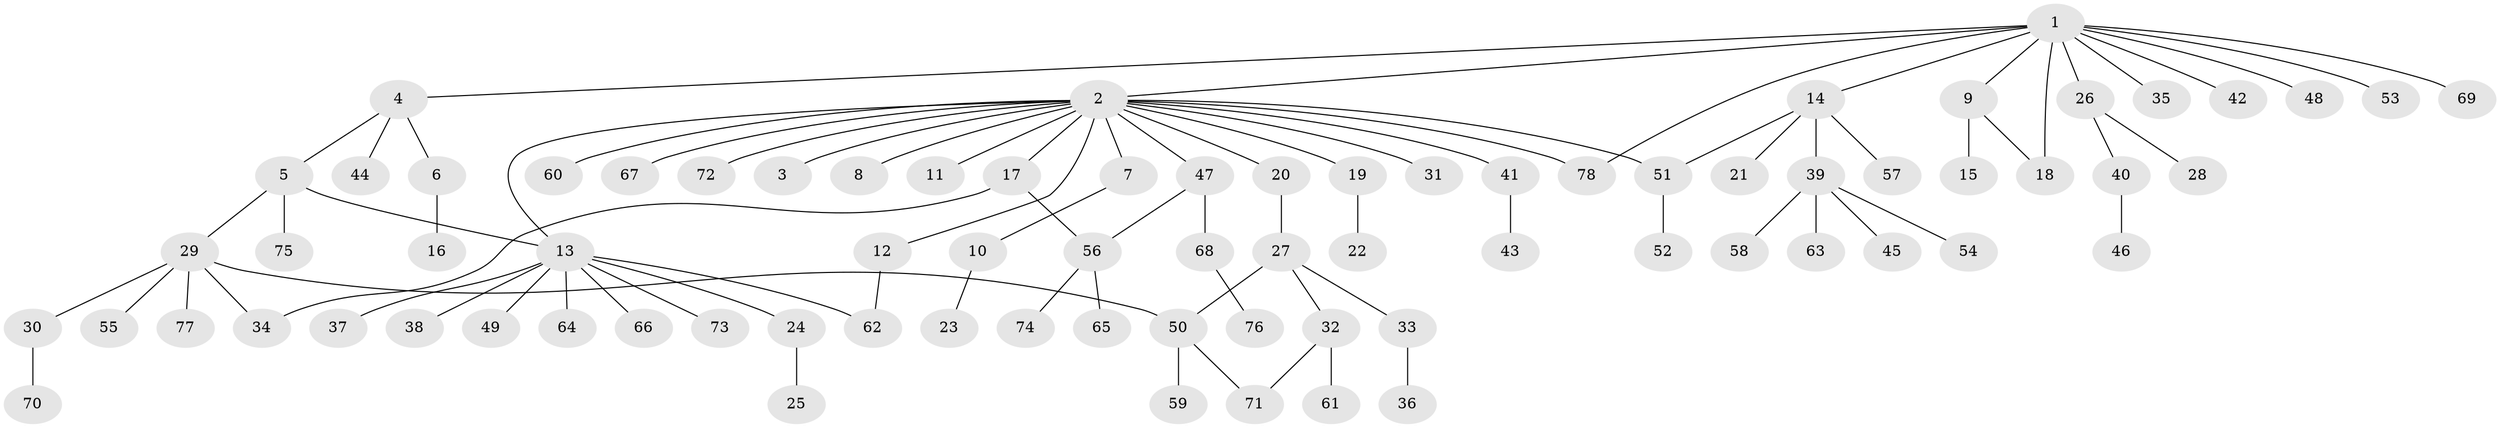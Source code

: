 // coarse degree distribution, {11: 0.02564102564102564, 18: 0.02564102564102564, 1: 0.5897435897435898, 4: 0.05128205128205128, 5: 0.02564102564102564, 2: 0.20512820512820512, 3: 0.07692307692307693}
// Generated by graph-tools (version 1.1) at 2025/18/03/04/25 18:18:04]
// undirected, 78 vertices, 86 edges
graph export_dot {
graph [start="1"]
  node [color=gray90,style=filled];
  1;
  2;
  3;
  4;
  5;
  6;
  7;
  8;
  9;
  10;
  11;
  12;
  13;
  14;
  15;
  16;
  17;
  18;
  19;
  20;
  21;
  22;
  23;
  24;
  25;
  26;
  27;
  28;
  29;
  30;
  31;
  32;
  33;
  34;
  35;
  36;
  37;
  38;
  39;
  40;
  41;
  42;
  43;
  44;
  45;
  46;
  47;
  48;
  49;
  50;
  51;
  52;
  53;
  54;
  55;
  56;
  57;
  58;
  59;
  60;
  61;
  62;
  63;
  64;
  65;
  66;
  67;
  68;
  69;
  70;
  71;
  72;
  73;
  74;
  75;
  76;
  77;
  78;
  1 -- 2;
  1 -- 4;
  1 -- 9;
  1 -- 14;
  1 -- 18;
  1 -- 26;
  1 -- 35;
  1 -- 42;
  1 -- 48;
  1 -- 53;
  1 -- 69;
  1 -- 78;
  2 -- 3;
  2 -- 7;
  2 -- 8;
  2 -- 11;
  2 -- 12;
  2 -- 13;
  2 -- 17;
  2 -- 19;
  2 -- 20;
  2 -- 31;
  2 -- 41;
  2 -- 47;
  2 -- 51;
  2 -- 60;
  2 -- 67;
  2 -- 72;
  2 -- 78;
  4 -- 5;
  4 -- 6;
  4 -- 44;
  5 -- 13;
  5 -- 29;
  5 -- 75;
  6 -- 16;
  7 -- 10;
  9 -- 15;
  9 -- 18;
  10 -- 23;
  12 -- 62;
  13 -- 24;
  13 -- 37;
  13 -- 38;
  13 -- 49;
  13 -- 62;
  13 -- 64;
  13 -- 66;
  13 -- 73;
  14 -- 21;
  14 -- 39;
  14 -- 51;
  14 -- 57;
  17 -- 34;
  17 -- 56;
  19 -- 22;
  20 -- 27;
  24 -- 25;
  26 -- 28;
  26 -- 40;
  27 -- 32;
  27 -- 33;
  27 -- 50;
  29 -- 30;
  29 -- 34;
  29 -- 50;
  29 -- 55;
  29 -- 77;
  30 -- 70;
  32 -- 61;
  32 -- 71;
  33 -- 36;
  39 -- 45;
  39 -- 54;
  39 -- 58;
  39 -- 63;
  40 -- 46;
  41 -- 43;
  47 -- 56;
  47 -- 68;
  50 -- 59;
  50 -- 71;
  51 -- 52;
  56 -- 65;
  56 -- 74;
  68 -- 76;
}
